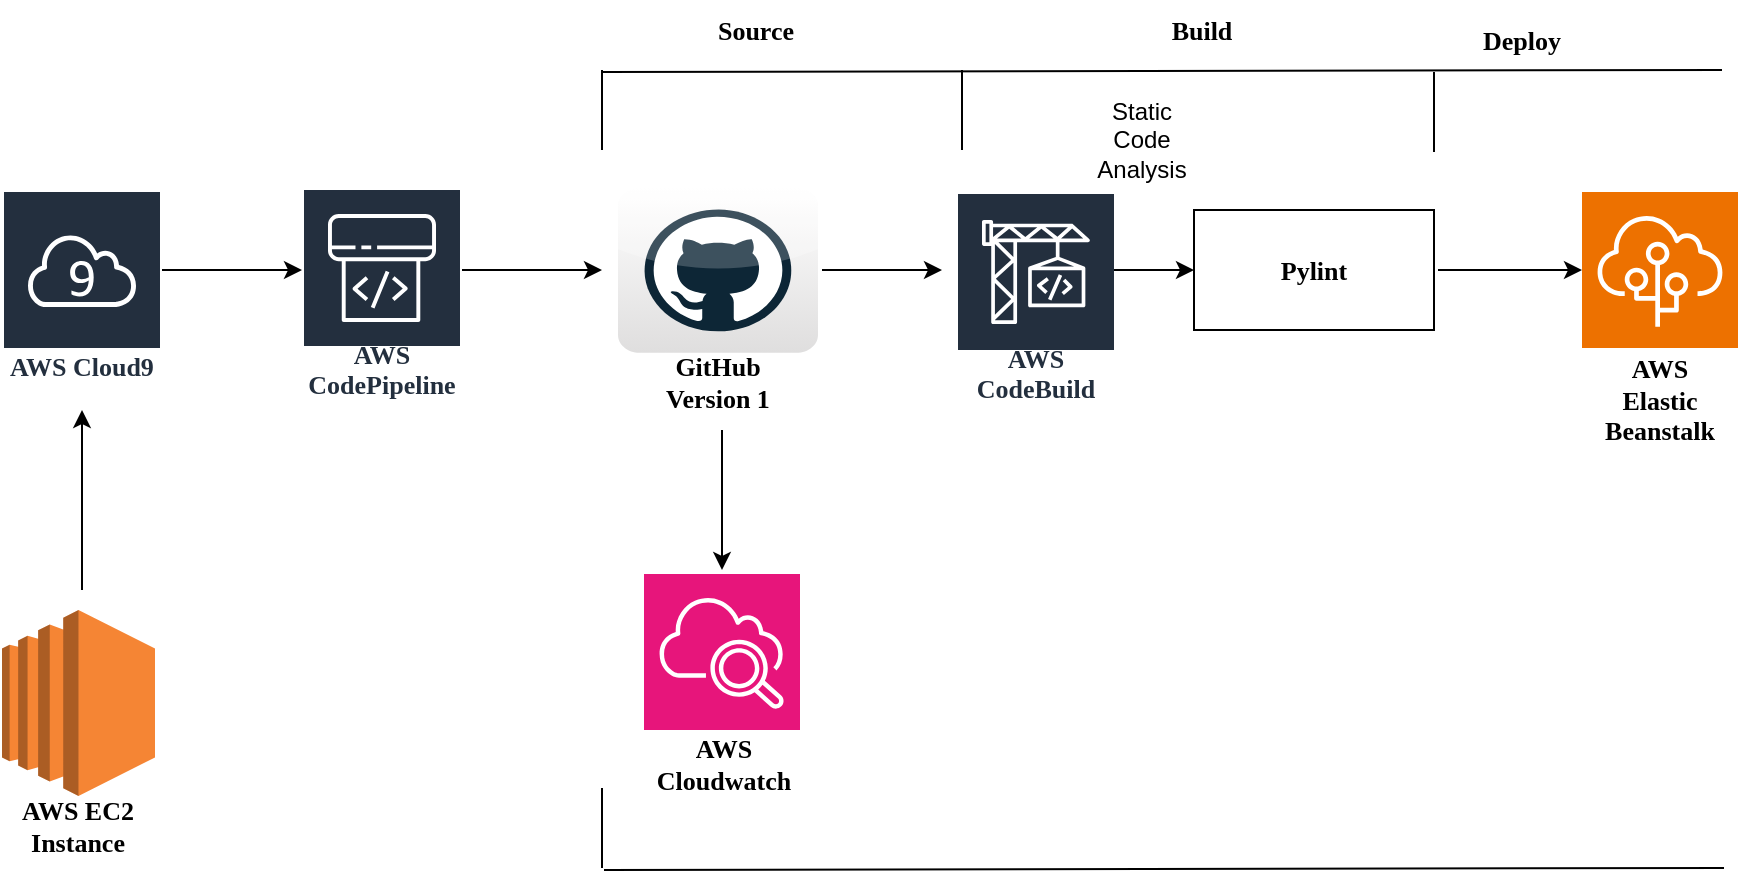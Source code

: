 <mxfile version="24.2.7" type="github">
  <diagram name="Page-1" id="0ffbghuXQ01HjlBCaT7o">
    <mxGraphModel dx="1050" dy="557" grid="1" gridSize="10" guides="1" tooltips="1" connect="1" arrows="1" fold="1" page="1" pageScale="1" pageWidth="850" pageHeight="1100" math="0" shadow="0">
      <root>
        <mxCell id="0" />
        <mxCell id="1" parent="0" />
        <mxCell id="nXj0Xn3OutAvkKhU1raj-1" value="" style="outlineConnect=0;dashed=0;verticalLabelPosition=bottom;verticalAlign=top;align=center;html=1;shape=mxgraph.aws3.ec2;fillColor=#F58534;gradientColor=none;fontFamily=Times New Roman;fontStyle=1;fontSize=13;" vertex="1" parent="1">
          <mxGeometry x="40" y="310" width="76.5" height="93" as="geometry" />
        </mxCell>
        <mxCell id="nXj0Xn3OutAvkKhU1raj-2" value="AWS Cloud9" style="sketch=0;outlineConnect=0;fontColor=#232F3E;gradientColor=none;strokeColor=#ffffff;fillColor=#232F3E;dashed=0;verticalLabelPosition=middle;verticalAlign=bottom;align=center;html=1;whiteSpace=wrap;fontSize=13;fontStyle=1;spacing=3;shape=mxgraph.aws4.productIcon;prIcon=mxgraph.aws4.cloud9;fontFamily=Times New Roman;" vertex="1" parent="1">
          <mxGeometry x="40" y="100" width="80" height="100" as="geometry" />
        </mxCell>
        <mxCell id="nXj0Xn3OutAvkKhU1raj-3" value="AWS CodePipeline" style="sketch=0;outlineConnect=0;fontColor=#232F3E;gradientColor=none;strokeColor=#ffffff;fillColor=#232F3E;dashed=0;verticalLabelPosition=middle;verticalAlign=bottom;align=center;html=1;whiteSpace=wrap;fontSize=13;fontStyle=1;spacing=3;shape=mxgraph.aws4.productIcon;prIcon=mxgraph.aws4.codepipeline;fontFamily=Times New Roman;" vertex="1" parent="1">
          <mxGeometry x="190" y="99" width="80" height="110" as="geometry" />
        </mxCell>
        <mxCell id="nXj0Xn3OutAvkKhU1raj-4" value="" style="dashed=0;outlineConnect=0;html=1;align=center;labelPosition=center;verticalLabelPosition=bottom;verticalAlign=top;shape=mxgraph.webicons.github;gradientColor=#DFDEDE;fontFamily=Times New Roman;fontStyle=1;fontSize=13;" vertex="1" parent="1">
          <mxGeometry x="348" y="99" width="100" height="82.4" as="geometry" />
        </mxCell>
        <mxCell id="nXj0Xn3OutAvkKhU1raj-5" value="" style="endArrow=classic;html=1;rounded=0;fontFamily=Times New Roman;fontStyle=1;fontSize=13;" edge="1" parent="1">
          <mxGeometry width="50" height="50" relative="1" as="geometry">
            <mxPoint x="80" y="300" as="sourcePoint" />
            <mxPoint x="80" y="210" as="targetPoint" />
          </mxGeometry>
        </mxCell>
        <mxCell id="nXj0Xn3OutAvkKhU1raj-6" value="" style="endArrow=classic;html=1;rounded=0;fontFamily=Times New Roman;fontStyle=1;fontSize=13;" edge="1" parent="1">
          <mxGeometry width="50" height="50" relative="1" as="geometry">
            <mxPoint x="120" y="140" as="sourcePoint" />
            <mxPoint x="190" y="140" as="targetPoint" />
          </mxGeometry>
        </mxCell>
        <mxCell id="nXj0Xn3OutAvkKhU1raj-7" value="" style="endArrow=classic;html=1;rounded=0;fontFamily=Times New Roman;fontStyle=1;fontSize=13;" edge="1" parent="1">
          <mxGeometry width="50" height="50" relative="1" as="geometry">
            <mxPoint x="270" y="140" as="sourcePoint" />
            <mxPoint x="340" y="140" as="targetPoint" />
          </mxGeometry>
        </mxCell>
        <mxCell id="nXj0Xn3OutAvkKhU1raj-8" value="GitHub Version 1" style="text;html=1;align=center;verticalAlign=middle;whiteSpace=wrap;rounded=0;fontFamily=Times New Roman;fontStyle=1;fontSize=13;" vertex="1" parent="1">
          <mxGeometry x="368" y="181" width="60" height="30" as="geometry" />
        </mxCell>
        <mxCell id="nXj0Xn3OutAvkKhU1raj-9" value="AWS EC2 Instance" style="text;html=1;align=center;verticalAlign=middle;whiteSpace=wrap;rounded=0;fontFamily=Times New Roman;fontStyle=1;fontSize=13;" vertex="1" parent="1">
          <mxGeometry x="48" y="403" width="60" height="30" as="geometry" />
        </mxCell>
        <mxCell id="nXj0Xn3OutAvkKhU1raj-10" value="AWS CodeBuild" style="sketch=0;outlineConnect=0;fontColor=#232F3E;gradientColor=none;strokeColor=#ffffff;fillColor=#232F3E;dashed=0;verticalLabelPosition=middle;verticalAlign=bottom;align=center;html=1;whiteSpace=wrap;fontSize=13;fontStyle=1;spacing=3;shape=mxgraph.aws4.productIcon;prIcon=mxgraph.aws4.codebuild;fontFamily=Times New Roman;" vertex="1" parent="1">
          <mxGeometry x="517" y="101" width="80" height="110" as="geometry" />
        </mxCell>
        <mxCell id="nXj0Xn3OutAvkKhU1raj-11" value="" style="endArrow=classic;html=1;rounded=0;fontFamily=Times New Roman;fontStyle=1;fontSize=13;" edge="1" parent="1">
          <mxGeometry width="50" height="50" relative="1" as="geometry">
            <mxPoint x="450" y="140" as="sourcePoint" />
            <mxPoint x="510" y="140" as="targetPoint" />
          </mxGeometry>
        </mxCell>
        <mxCell id="nXj0Xn3OutAvkKhU1raj-12" value="" style="sketch=0;points=[[0,0,0],[0.25,0,0],[0.5,0,0],[0.75,0,0],[1,0,0],[0,1,0],[0.25,1,0],[0.5,1,0],[0.75,1,0],[1,1,0],[0,0.25,0],[0,0.5,0],[0,0.75,0],[1,0.25,0],[1,0.5,0],[1,0.75,0]];points=[[0,0,0],[0.25,0,0],[0.5,0,0],[0.75,0,0],[1,0,0],[0,1,0],[0.25,1,0],[0.5,1,0],[0.75,1,0],[1,1,0],[0,0.25,0],[0,0.5,0],[0,0.75,0],[1,0.25,0],[1,0.5,0],[1,0.75,0]];outlineConnect=0;fontColor=#232F3E;fillColor=#E7157B;strokeColor=#ffffff;dashed=0;verticalLabelPosition=bottom;verticalAlign=top;align=center;html=1;fontSize=13;fontStyle=1;aspect=fixed;shape=mxgraph.aws4.resourceIcon;resIcon=mxgraph.aws4.cloudwatch_2;fontFamily=Times New Roman;" vertex="1" parent="1">
          <mxGeometry x="361" y="292" width="78" height="78" as="geometry" />
        </mxCell>
        <mxCell id="nXj0Xn3OutAvkKhU1raj-13" value="" style="endArrow=classic;html=1;rounded=0;fontFamily=Times New Roman;fontStyle=1;fontSize=13;" edge="1" parent="1">
          <mxGeometry width="50" height="50" relative="1" as="geometry">
            <mxPoint x="400" y="220" as="sourcePoint" />
            <mxPoint x="400" y="290" as="targetPoint" />
          </mxGeometry>
        </mxCell>
        <mxCell id="nXj0Xn3OutAvkKhU1raj-14" value="AWS Cloudwatch" style="text;html=1;align=center;verticalAlign=middle;whiteSpace=wrap;rounded=0;fontFamily=Times New Roman;fontStyle=1;fontSize=13;" vertex="1" parent="1">
          <mxGeometry x="371" y="372" width="60" height="30" as="geometry" />
        </mxCell>
        <mxCell id="nXj0Xn3OutAvkKhU1raj-15" value="Pylint" style="rounded=0;whiteSpace=wrap;html=1;fontFamily=Times New Roman;fontStyle=1;fontSize=13;" vertex="1" parent="1">
          <mxGeometry x="636" y="110" width="120" height="60" as="geometry" />
        </mxCell>
        <mxCell id="nXj0Xn3OutAvkKhU1raj-16" value="" style="endArrow=classic;html=1;rounded=0;entryX=0;entryY=0.5;entryDx=0;entryDy=0;fontFamily=Times New Roman;fontStyle=1;fontSize=13;" edge="1" parent="1" target="nXj0Xn3OutAvkKhU1raj-15">
          <mxGeometry width="50" height="50" relative="1" as="geometry">
            <mxPoint x="596" y="140" as="sourcePoint" />
            <mxPoint x="646" y="90" as="targetPoint" />
          </mxGeometry>
        </mxCell>
        <mxCell id="nXj0Xn3OutAvkKhU1raj-18" value="" style="sketch=0;points=[[0,0,0],[0.25,0,0],[0.5,0,0],[0.75,0,0],[1,0,0],[0,1,0],[0.25,1,0],[0.5,1,0],[0.75,1,0],[1,1,0],[0,0.25,0],[0,0.5,0],[0,0.75,0],[1,0.25,0],[1,0.5,0],[1,0.75,0]];outlineConnect=0;fontColor=#232F3E;fillColor=#ED7100;strokeColor=#ffffff;dashed=0;verticalLabelPosition=bottom;verticalAlign=top;align=center;html=1;fontSize=13;fontStyle=1;aspect=fixed;shape=mxgraph.aws4.resourceIcon;resIcon=mxgraph.aws4.elastic_beanstalk;fontFamily=Times New Roman;" vertex="1" parent="1">
          <mxGeometry x="830" y="101" width="78" height="78" as="geometry" />
        </mxCell>
        <mxCell id="nXj0Xn3OutAvkKhU1raj-19" value="" style="endArrow=classic;html=1;rounded=0;entryX=0;entryY=0.5;entryDx=0;entryDy=0;entryPerimeter=0;fontFamily=Times New Roman;fontStyle=1;fontSize=13;" edge="1" parent="1" target="nXj0Xn3OutAvkKhU1raj-18">
          <mxGeometry width="50" height="50" relative="1" as="geometry">
            <mxPoint x="758" y="140" as="sourcePoint" />
            <mxPoint x="798" y="140" as="targetPoint" />
          </mxGeometry>
        </mxCell>
        <mxCell id="nXj0Xn3OutAvkKhU1raj-20" value="AWS Elastic Beanstalk" style="text;html=1;align=center;verticalAlign=middle;whiteSpace=wrap;rounded=0;fontFamily=Times New Roman;fontStyle=1;fontSize=13;" vertex="1" parent="1">
          <mxGeometry x="839" y="190" width="60" height="30" as="geometry" />
        </mxCell>
        <mxCell id="nXj0Xn3OutAvkKhU1raj-21" value="" style="endArrow=none;html=1;rounded=0;fontFamily=Times New Roman;fontStyle=1;fontSize=13;" edge="1" parent="1">
          <mxGeometry width="50" height="50" relative="1" as="geometry">
            <mxPoint x="340" y="80" as="sourcePoint" />
            <mxPoint x="340" y="40" as="targetPoint" />
          </mxGeometry>
        </mxCell>
        <mxCell id="nXj0Xn3OutAvkKhU1raj-22" value="" style="endArrow=none;html=1;rounded=0;fontFamily=Times New Roman;fontStyle=1;fontSize=13;" edge="1" parent="1">
          <mxGeometry width="50" height="50" relative="1" as="geometry">
            <mxPoint x="340" y="41" as="sourcePoint" />
            <mxPoint x="900" y="40" as="targetPoint" />
          </mxGeometry>
        </mxCell>
        <mxCell id="nXj0Xn3OutAvkKhU1raj-23" value="" style="endArrow=none;html=1;rounded=0;fontFamily=Times New Roman;fontStyle=1;fontSize=13;" edge="1" parent="1">
          <mxGeometry width="50" height="50" relative="1" as="geometry">
            <mxPoint x="520" y="80" as="sourcePoint" />
            <mxPoint x="520" y="40" as="targetPoint" />
          </mxGeometry>
        </mxCell>
        <mxCell id="nXj0Xn3OutAvkKhU1raj-25" value="" style="endArrow=none;html=1;rounded=0;fontFamily=Times New Roman;fontStyle=1;fontSize=13;" edge="1" parent="1">
          <mxGeometry width="50" height="50" relative="1" as="geometry">
            <mxPoint x="756" y="81" as="sourcePoint" />
            <mxPoint x="756" y="41" as="targetPoint" />
          </mxGeometry>
        </mxCell>
        <mxCell id="nXj0Xn3OutAvkKhU1raj-26" value="Source" style="text;html=1;align=center;verticalAlign=middle;whiteSpace=wrap;rounded=0;fontFamily=Times New Roman;fontStyle=1;fontSize=13;" vertex="1" parent="1">
          <mxGeometry x="387" y="5" width="60" height="30" as="geometry" />
        </mxCell>
        <mxCell id="nXj0Xn3OutAvkKhU1raj-27" value="Build" style="text;html=1;align=center;verticalAlign=middle;whiteSpace=wrap;rounded=0;fontFamily=Times New Roman;fontStyle=1;fontSize=13;" vertex="1" parent="1">
          <mxGeometry x="610" y="5" width="60" height="30" as="geometry" />
        </mxCell>
        <mxCell id="nXj0Xn3OutAvkKhU1raj-28" value="Deploy" style="text;html=1;align=center;verticalAlign=middle;whiteSpace=wrap;rounded=0;fontFamily=Times New Roman;fontStyle=1;fontSize=13;" vertex="1" parent="1">
          <mxGeometry x="770" y="10" width="60" height="30" as="geometry" />
        </mxCell>
        <mxCell id="nXj0Xn3OutAvkKhU1raj-29" value="Static Code Analysis" style="text;html=1;align=center;verticalAlign=middle;whiteSpace=wrap;rounded=0;" vertex="1" parent="1">
          <mxGeometry x="580" y="60" width="60" height="30" as="geometry" />
        </mxCell>
        <mxCell id="nXj0Xn3OutAvkKhU1raj-31" value="" style="endArrow=none;html=1;rounded=0;fontFamily=Times New Roman;fontStyle=1;fontSize=13;" edge="1" parent="1">
          <mxGeometry width="50" height="50" relative="1" as="geometry">
            <mxPoint x="340" y="439" as="sourcePoint" />
            <mxPoint x="340" y="399" as="targetPoint" />
          </mxGeometry>
        </mxCell>
        <mxCell id="nXj0Xn3OutAvkKhU1raj-32" value="" style="endArrow=none;html=1;rounded=0;fontFamily=Times New Roman;fontStyle=1;fontSize=13;" edge="1" parent="1">
          <mxGeometry width="50" height="50" relative="1" as="geometry">
            <mxPoint x="341" y="440" as="sourcePoint" />
            <mxPoint x="901" y="439" as="targetPoint" />
          </mxGeometry>
        </mxCell>
      </root>
    </mxGraphModel>
  </diagram>
</mxfile>
